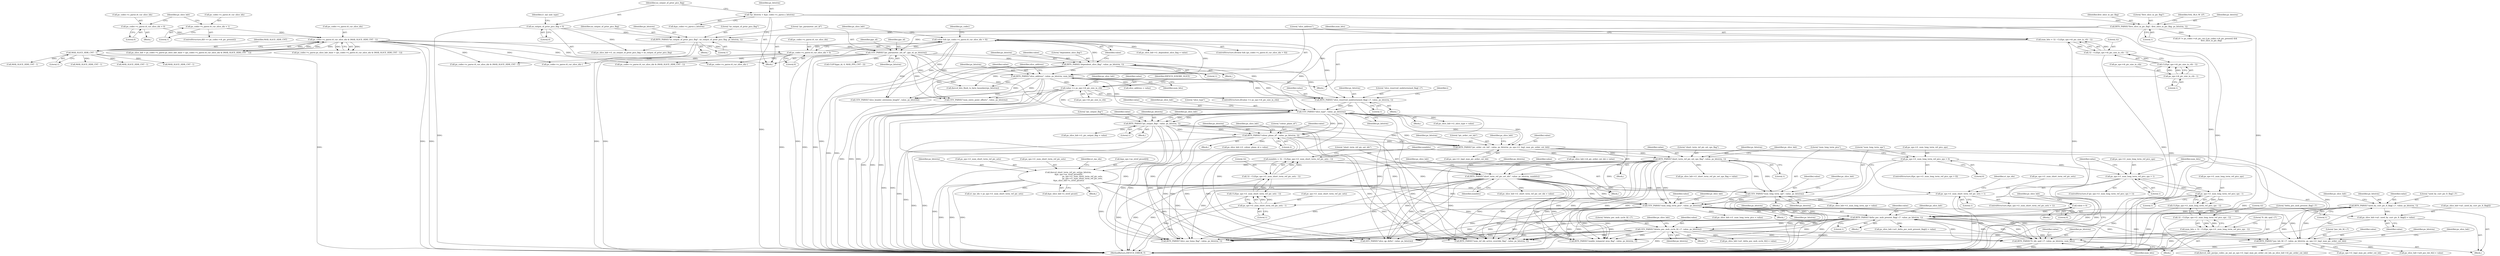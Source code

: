 digraph "0_Android_7c9be319a279654e55a6d757265f88c61a16a4d5@array" {
"1000980" [label="(Call,ps_slice_hdr->ai1_used_by_curr_pic_lt_flag[i] = value)"];
"1000975" [label="(Call,BITS_PARSE(\"used_by_curr_pic_lt_flag[ i ]\", value, ps_bitstrm, 1))"];
"1000961" [label="(Call,BITS_PARSE(\"poc_lsb_lt[ i ]\", value, ps_bitstrm, ps_sps->i1_log2_max_pic_order_cnt_lsb))"];
"1000859" [label="(Call,UEV_PARSE(\"num_long_term_pics\", value, ps_bitstrm))"];
"1000836" [label="(Call,UEV_PARSE(\"num_long_term_sps\", value, ps_bitstrm))"];
"1000736" [label="(Call,BITS_PARSE(\"short_term_ref_pic_set_idx\", value, ps_bitstrm, numbits))"];
"1000696" [label="(Call,BITS_PARSE(\"short_term_ref_pic_set_sps_flag\", value, ps_bitstrm, 1))"];
"1000684" [label="(Call,BITS_PARSE(\"pic_order_cnt_lsb\", value, ps_bitstrm, ps_sps->i1_log2_max_pic_order_cnt_lsb))"];
"1000594" [label="(Call,UEV_PARSE(\"slice_type\", value, ps_bitstrm))"];
"1000539" [label="(Call,value >= ps_sps->i4_pic_size_in_ctb)"];
"1000530" [label="(Call,BITS_PARSE(\"slice_address\", value, ps_bitstrm, num_bits))"];
"1000430" [label="(Call,value && (ps_codec->s_parse.i4_cur_slice_idx > 0))"];
"1000424" [label="(Call,BITS_PARSE(\"dependent_slice_flag\", value, ps_bitstrm, 1))"];
"1000210" [label="(Call,UEV_PARSE(\"pic_parameter_set_id\", pps_id, ps_bitstrm))"];
"1000191" [label="(Call,BITS_PARSE(\"first_slice_in_pic_flag\", first_slice_in_pic_flag, ps_bitstrm, 1))"];
"1000148" [label="(Call,*ps_bitstrm = &ps_codec->s_parse.s_bitstrm)"];
"1000205" [label="(Call,BITS_PARSE(\"no_output_of_prior_pics_flag\", no_output_of_prior_pics_flag, ps_bitstrm, 1))"];
"1000160" [label="(Call,no_output_of_prior_pics_flag = 0)"];
"1000432" [label="(Call,ps_codec->s_parse.i4_cur_slice_idx > 0)"];
"1000407" [label="(Call,ps_codec->s_parse.i4_cur_slice_idx & (MAX_SLICE_HDR_CNT - 1))"];
"1000392" [label="(Call,ps_codec->s_parse.i4_cur_slice_idx = 1)"];
"1000377" [label="(Call,ps_codec->s_parse.i4_cur_slice_idx = 0)"];
"1000413" [label="(Call,MAX_SLICE_HDR_CNT - 1)"];
"1000520" [label="(Call,num_bits = 32 - CLZ(ps_sps->i4_pic_size_in_ctb - 1))"];
"1000522" [label="(Call,32 - CLZ(ps_sps->i4_pic_size_in_ctb - 1))"];
"1000524" [label="(Call,CLZ(ps_sps->i4_pic_size_in_ctb - 1))"];
"1000525" [label="(Call,ps_sps->i4_pic_size_in_ctb - 1)"];
"1000589" [label="(Call,BITS_PARSE(\"slice_reserved_undetermined_flag[ i ]\", value, ps_bitstrm, 1))"];
"1000639" [label="(Call,BITS_PARSE(\"pic_output_flag\", value, ps_bitstrm, 1))"];
"1000661" [label="(Call,BITS_PARSE(\"colour_plane_id\", value, ps_bitstrm, 2))"];
"1000726" [label="(Call,numbits = 32 - CLZ(ps_sps->i1_num_short_term_ref_pic_sets - 1))"];
"1000728" [label="(Call,32 - CLZ(ps_sps->i1_num_short_term_ref_pic_sets - 1))"];
"1000730" [label="(Call,CLZ(ps_sps->i1_num_short_term_ref_pic_sets - 1))"];
"1000731" [label="(Call,ps_sps->i1_num_short_term_ref_pic_sets - 1)"];
"1000720" [label="(Call,ps_sps->i1_num_short_term_ref_pic_sets > 1)"];
"1000780" [label="(Call,ihevcd_short_term_ref_pic_set(ps_bitstrm,\n &ps_sps->as_stref_picset[0],\n                                              ps_sps->i1_num_short_term_ref_pic_sets,\n                                              ps_sps->i1_num_short_term_ref_pic_sets,\n &ps_slice_hdr->s_stref_picset))"];
"1000987" [label="(Call,BITS_PARSE(\"delta_poc_msb_present_flag[ i ]\", value, ps_bitstrm, 1))"];
"1000934" [label="(Call,value = 0)"];
"1000927" [label="(Call,BITS_PARSE(\"lt_idx_sps[ i ]\", value, ps_bitstrm, num_bits))"];
"1001013" [label="(Call,UEV_PARSE(\"delata_poc_msb_cycle_lt[ i ]\", value, ps_bitstrm))"];
"1000917" [label="(Call,num_bits = 32 - CLZ(ps_sps->i1_num_long_term_ref_pics_sps - 1))"];
"1000919" [label="(Call,32 - CLZ(ps_sps->i1_num_long_term_ref_pics_sps - 1))"];
"1000921" [label="(Call,CLZ(ps_sps->i1_num_long_term_ref_pics_sps - 1))"];
"1000922" [label="(Call,ps_sps->i1_num_long_term_ref_pics_sps - 1)"];
"1000910" [label="(Call,ps_sps->i1_num_long_term_ref_pics_sps > 1)"];
"1000830" [label="(Call,ps_sps->i1_num_long_term_ref_pics_sps > 0)"];
"1000408" [label="(Call,ps_codec->s_parse.i4_cur_slice_idx)"];
"1000981" [label="(Call,ps_slice_hdr->ai1_used_by_curr_pic_lt_flag[i])"];
"1000839" [label="(Identifier,ps_bitstrm)"];
"1000594" [label="(Call,UEV_PARSE(\"slice_type\", value, ps_bitstrm))"];
"1000842" [label="(Identifier,ps_slice_hdr)"];
"1002044" [label="(Call,UEV_PARSE(\"slice_header_extension_length\", value, ps_bitstrm))"];
"1001012" [label="(Block,)"];
"1000962" [label="(Literal,\"poc_lsb_lt[ i ]\")"];
"1001122" [label="(Call,BITS_PARSE(\"slice_sao_luma_flag\", value, ps_bitstrm, 1))"];
"1000520" [label="(Call,num_bits = 32 - CLZ(ps_sps->i4_pic_size_in_ctb - 1))"];
"1001014" [label="(Literal,\"delata_poc_msb_cycle_lt[ i ]\")"];
"1000556" [label="(Block,)"];
"1000688" [label="(Call,ps_sps->i1_log2_max_pic_order_cnt_lsb)"];
"1000540" [label="(Identifier,value)"];
"1000641" [label="(Identifier,value)"];
"1001017" [label="(Call,ps_slice_hdr->ai1_delta_poc_msb_cycle_lt[i] = value)"];
"1001862" [label="(Call,MAX_SLICE_HDR_CNT - 1)"];
"1000664" [label="(Identifier,ps_bitstrm)"];
"1000191" [label="(Call,BITS_PARSE(\"first_slice_in_pic_flag\", first_slice_in_pic_flag, ps_bitstrm, 1))"];
"1000703" [label="(Identifier,ps_slice_hdr)"];
"1000426" [label="(Identifier,value)"];
"1000161" [label="(Identifier,no_output_of_prior_pics_flag)"];
"1000383" [label="(Literal,0)"];
"1000666" [label="(Call,ps_slice_hdr->i1_colour_plane_id = value)"];
"1000936" [label="(Literal,0)"];
"1000643" [label="(Literal,1)"];
"1000392" [label="(Call,ps_codec->s_parse.i4_cur_slice_idx = 1)"];
"1000398" [label="(Literal,1)"];
"1000837" [label="(Literal,\"num_long_term_sps\")"];
"1000642" [label="(Identifier,ps_bitstrm)"];
"1000725" [label="(Block,)"];
"1000963" [label="(Identifier,value)"];
"1000215" [label="(Identifier,pps_id)"];
"1000646" [label="(Identifier,ps_slice_hdr)"];
"1000920" [label="(Literal,32)"];
"1000989" [label="(Identifier,value)"];
"1000828" [label="(Block,)"];
"1000917" [label="(Call,num_bits = 32 - CLZ(ps_sps->i1_num_long_term_ref_pics_sps - 1))"];
"1000462" [label="(Call,ps_slice_hdr->i1_dependent_slice_flag = value)"];
"1000545" [label="(Identifier,IHEVCD_IGNORE_SLICE)"];
"1000686" [label="(Identifier,value)"];
"1000977" [label="(Identifier,value)"];
"1000862" [label="(Identifier,ps_bitstrm)"];
"1000698" [label="(Identifier,value)"];
"1001674" [label="(Call,ihevcd_calc_poc(ps_codec, ps_nal, ps_sps->i1_log2_max_pic_order_cnt_lsb, ps_slice_hdr->i4_pic_order_cnt_lsb))"];
"1000376" [label="(Block,)"];
"1000464" [label="(Identifier,ps_slice_hdr)"];
"1000212" [label="(Identifier,pps_id)"];
"1000727" [label="(Identifier,numbits)"];
"1000975" [label="(Call,BITS_PARSE(\"used_by_curr_pic_lt_flag[ i ]\", value, ps_bitstrm, 1))"];
"1000442" [label="(Call,ps_codec->s_parse.i4_cur_slice_idx & (MAX_SLICE_HDR_CNT - 1))"];
"1000415" [label="(Literal,1)"];
"1000195" [label="(Literal,1)"];
"1000216" [label="(Call,CLIP3(pps_id, 0, MAX_PPS_CNT - 2))"];
"1000923" [label="(Call,ps_sps->i1_num_long_term_ref_pics_sps)"];
"1000834" [label="(Literal,0)"];
"1000928" [label="(Literal,\"lt_idx_sps[ i ]\")"];
"1000741" [label="(Call,ps_slice_hdr->i1_short_term_ref_pic_set_idx = value)"];
"1000738" [label="(Identifier,value)"];
"1000782" [label="(Call,&ps_sps->as_stref_picset[0])"];
"1000665" [label="(Literal,2)"];
"1000687" [label="(Identifier,ps_bitstrm)"];
"1000448" [label="(Call,MAX_SLICE_HDR_CNT - 1)"];
"1000592" [label="(Identifier,ps_bitstrm)"];
"1000976" [label="(Literal,\"used_by_curr_pic_lt_flag[ i ]\")"];
"1000859" [label="(Call,UEV_PARSE(\"num_long_term_pics\", value, ps_bitstrm))"];
"1000213" [label="(Identifier,ps_bitstrm)"];
"1000697" [label="(Literal,\"short_term_ref_pic_set_sps_flag\")"];
"1000836" [label="(Call,UEV_PARSE(\"num_long_term_sps\", value, ps_bitstrm))"];
"1000438" [label="(Literal,0)"];
"1000730" [label="(Call,CLZ(ps_sps->i1_num_short_term_ref_pic_sets - 1))"];
"1001766" [label="(Call,MAX_SLICE_HDR_CNT - 1)"];
"1000910" [label="(Call,ps_sps->i1_num_long_term_ref_pics_sps > 1)"];
"1000399" [label="(Call,ps_slice_hdr = ps_codec->s_parse.ps_slice_hdr_base + (ps_codec->s_parse.i4_cur_slice_idx & (MAX_SLICE_HDR_CNT - 1)))"];
"1000590" [label="(Literal,\"slice_reserved_undetermined_flag[ i ]\")"];
"1000377" [label="(Call,ps_codec->s_parse.i4_cur_slice_idx = 0)"];
"1000728" [label="(Call,32 - CLZ(ps_sps->i1_num_short_term_ref_pic_sets - 1))"];
"1000721" [label="(Call,ps_sps->i1_num_short_term_ref_pic_sets)"];
"1002070" [label="(Call,ihevcd_bits_flush_to_byte_boundary(ps_bitstrm))"];
"1000414" [label="(Identifier,MAX_SLICE_HDR_CNT)"];
"1000779" [label="(Block,)"];
"1000701" [label="(Call,ps_slice_hdr->i1_short_term_ref_pic_set_sps_flag = value)"];
"1001097" [label="(Call,BITS_PARSE(\"enable_temporal_mvp_flag\", value, ps_bitstrm, 1))"];
"1001470" [label="(Call,SEV_PARSE(\"slice_qp_delta\", value, ps_bitstrm))"];
"1000640" [label="(Literal,\"pic_output_flag\")"];
"1000531" [label="(Literal,\"slice_address\")"];
"1000668" [label="(Identifier,ps_slice_hdr)"];
"1000983" [label="(Identifier,ps_slice_hdr)"];
"1000918" [label="(Identifier,num_bits)"];
"1000729" [label="(Literal,32)"];
"1000743" [label="(Identifier,ps_slice_hdr)"];
"1000995" [label="(Identifier,ps_slice_hdr)"];
"1000407" [label="(Call,ps_codec->s_parse.i4_cur_slice_idx & (MAX_SLICE_HDR_CNT - 1))"];
"1000685" [label="(Literal,\"pic_order_cnt_lsb\")"];
"1000525" [label="(Call,ps_sps->i4_pic_size_in_ctb - 1)"];
"1000524" [label="(Call,CLZ(ps_sps->i4_pic_size_in_ctb - 1))"];
"1001937" [label="(Call,UEV_PARSE(\"num_entry_point_offsets\", value, ps_bitstrm))"];
"1000720" [label="(Call,ps_sps->i1_num_short_term_ref_pic_sets > 1)"];
"1000192" [label="(Literal,\"first_slice_in_pic_flag\")"];
"1000532" [label="(Identifier,value)"];
"1000798" [label="(Call,st_rps_idx = ps_sps->i1_num_short_term_ref_pic_sets)"];
"1000588" [label="(Block,)"];
"1000598" [label="(Call,ps_slice_hdr->i1_slice_type = value)"];
"1000909" [label="(ControlStructure,if (ps_sps->i1_num_long_term_ref_pics_sps > 1))"];
"1000432" [label="(Call,ps_codec->s_parse.i4_cur_slice_idx > 0)"];
"1000927" [label="(Call,BITS_PARSE(\"lt_idx_sps[ i ]\", value, ps_bitstrm, num_bits))"];
"1000521" [label="(Identifier,num_bits)"];
"1000596" [label="(Identifier,value)"];
"1000829" [label="(ControlStructure,if(ps_sps->i1_num_long_term_ref_pics_sps > 0))"];
"1000209" [label="(Literal,1)"];
"1000696" [label="(Call,BITS_PARSE(\"short_term_ref_pic_set_sps_flag\", value, ps_bitstrm, 1))"];
"1000931" [label="(Identifier,num_bits)"];
"1000400" [label="(Identifier,ps_slice_hdr)"];
"1000149" [label="(Identifier,ps_bitstrm)"];
"1000210" [label="(Call,UEV_PARSE(\"pic_parameter_set_id\", pps_id, ps_bitstrm))"];
"1000933" [label="(Block,)"];
"1000863" [label="(Call,ps_slice_hdr->i1_num_long_term_pics = value)"];
"1000503" [label="(Call,ps_slice_hdr->i1_no_output_of_prior_pics_flag = no_output_of_prior_pics_flag)"];
"1000988" [label="(Literal,\"delta_poc_msb_present_flag[ i ]\")"];
"1000425" [label="(Literal,\"dependent_slice_flag\")"];
"1001016" [label="(Identifier,ps_bitstrm)"];
"1000831" [label="(Call,ps_sps->i1_num_long_term_ref_pics_sps)"];
"1000206" [label="(Literal,\"no_output_of_prior_pics_flag\")"];
"1000935" [label="(Identifier,value)"];
"1000794" [label="(Call,&ps_slice_hdr->s_stref_picset)"];
"1000518" [label="(Block,)"];
"1000589" [label="(Call,BITS_PARSE(\"slice_reserved_undetermined_flag[ i ]\", value, ps_bitstrm, 1))"];
"1000536" [label="(Identifier,slice_address)"];
"1000211" [label="(Literal,\"pic_parameter_set_id\")"];
"1000861" [label="(Identifier,value)"];
"1000940" [label="(Identifier,ps_slice_hdr)"];
"1000533" [label="(Identifier,ps_bitstrm)"];
"1001185" [label="(Call,BITS_PARSE(\"num_ref_idx_active_override_flag\", value, ps_bitstrm, 1))"];
"1000554" [label="(Identifier,ps_slice_hdr)"];
"1000286" [label="(Call,(0 != ps_codec->u4_pic_cnt || ps_codec->i4_pic_present) &&\n                    first_slice_in_pic_flag)"];
"1000587" [label="(Identifier,i)"];
"1001020" [label="(Identifier,ps_slice_hdr)"];
"1000919" [label="(Call,32 - CLZ(ps_sps->i1_num_long_term_ref_pics_sps - 1))"];
"1000732" [label="(Call,ps_sps->i1_num_short_term_ref_pic_sets)"];
"1000427" [label="(Identifier,ps_bitstrm)"];
"1000638" [label="(Block,)"];
"1000661" [label="(Call,BITS_PARSE(\"colour_plane_id\", value, ps_bitstrm, 2))"];
"1000838" [label="(Identifier,value)"];
"1000699" [label="(Identifier,ps_bitstrm)"];
"1001825" [label="(Call,ps_codec->s_parse.i4_cur_slice_idx--)"];
"1000639" [label="(Call,BITS_PARSE(\"pic_output_flag\", value, ps_bitstrm, 1))"];
"1000914" [label="(Literal,1)"];
"1000522" [label="(Call,32 - CLZ(ps_sps->i4_pic_size_in_ctb - 1))"];
"1000593" [label="(Literal,1)"];
"1000724" [label="(Literal,1)"];
"1000781" [label="(Identifier,ps_bitstrm)"];
"1000148" [label="(Call,*ps_bitstrm = &ps_codec->s_parse.s_bitstrm)"];
"1000731" [label="(Call,ps_sps->i1_num_short_term_ref_pic_sets - 1)"];
"1000737" [label="(Literal,\"short_term_ref_pic_set_idx\")"];
"1000991" [label="(Literal,1)"];
"1000538" [label="(ControlStructure,if(value >= ps_sps->i4_pic_size_in_ctb))"];
"1000835" [label="(Block,)"];
"1000401" [label="(Call,ps_codec->s_parse.ps_slice_hdr_base + (ps_codec->s_parse.i4_cur_slice_idx & (MAX_SLICE_HDR_CNT - 1)))"];
"1000378" [label="(Call,ps_codec->s_parse.i4_cur_slice_idx)"];
"1002586" [label="(Call,ps_codec->s_parse.i4_cur_slice_idx & (MAX_SLICE_HDR_CNT - 1))"];
"1000679" [label="(Block,)"];
"1000684" [label="(Call,BITS_PARSE(\"pic_order_cnt_lsb\", value, ps_bitstrm, ps_sps->i1_log2_max_pic_order_cnt_lsb))"];
"1000600" [label="(Identifier,ps_slice_hdr)"];
"1000987" [label="(Call,BITS_PARSE(\"delta_poc_msb_present_flag[ i ]\", value, ps_bitstrm, 1))"];
"1000644" [label="(Call,ps_slice_hdr->i1_pic_output_flag = value)"];
"1000926" [label="(Literal,1)"];
"1000530" [label="(Call,BITS_PARSE(\"slice_address\", value, ps_bitstrm, num_bits))"];
"1000207" [label="(Identifier,no_output_of_prior_pics_flag)"];
"1000662" [label="(Literal,\"colour_plane_id\")"];
"1000978" [label="(Identifier,ps_bitstrm)"];
"1000160" [label="(Call,no_output_of_prior_pics_flag = 0)"];
"1001015" [label="(Identifier,value)"];
"1000199" [label="(Identifier,NAL_BLA_W_LP)"];
"1000429" [label="(ControlStructure,if(value && (ps_codec->s_parse.i4_cur_slice_idx > 0)))"];
"1000700" [label="(Literal,1)"];
"1001729" [label="(Call,ps_codec->s_parse.i4_cur_slice_idx--)"];
"1000791" [label="(Call,ps_sps->i1_num_short_term_ref_pic_sets)"];
"1000979" [label="(Literal,1)"];
"1000393" [label="(Call,ps_codec->s_parse.i4_cur_slice_idx)"];
"1000529" [label="(Literal,1)"];
"1000980" [label="(Call,ps_slice_hdr->ai1_used_by_curr_pic_lt_flag[i] = value)"];
"1000929" [label="(Identifier,value)"];
"1000431" [label="(Identifier,value)"];
"1000964" [label="(Identifier,ps_bitstrm)"];
"1000597" [label="(Identifier,ps_bitstrm)"];
"1000204" [label="(Block,)"];
"1000965" [label="(Call,ps_sps->i1_log2_max_pic_order_cnt_lsb)"];
"1000539" [label="(Call,value >= ps_sps->i4_pic_size_in_ctb)"];
"1000901" [label="(Block,)"];
"1000150" [label="(Call,&ps_codec->s_parse.s_bitstrm)"];
"1000865" [label="(Identifier,ps_slice_hdr)"];
"1000736" [label="(Call,BITS_PARSE(\"short_term_ref_pic_set_idx\", value, ps_bitstrm, numbits))"];
"1000162" [label="(Literal,0)"];
"1000165" [label="(Identifier,i1_nal_unit_type)"];
"1000205" [label="(Call,BITS_PARSE(\"no_output_of_prior_pics_flag\", no_output_of_prior_pics_flag, ps_bitstrm, 1))"];
"1000194" [label="(Identifier,ps_bitstrm)"];
"1000739" [label="(Identifier,ps_bitstrm)"];
"1000386" [label="(ControlStructure,if(0 == ps_codec->i4_pic_present))"];
"1000934" [label="(Call,value = 0)"];
"1000726" [label="(Call,numbits = 32 - CLZ(ps_sps->i1_num_short_term_ref_pic_sets - 1))"];
"1000663" [label="(Identifier,value)"];
"1000660" [label="(Block,)"];
"1000968" [label="(Call,ps_slice_hdr->ai4_poc_lsb_lt[i] = value)"];
"1000990" [label="(Identifier,ps_bitstrm)"];
"1000922" [label="(Call,ps_sps->i1_num_long_term_ref_pics_sps - 1)"];
"1000780" [label="(Call,ihevcd_short_term_ref_pic_set(ps_bitstrm,\n &ps_sps->as_stref_picset[0],\n                                              ps_sps->i1_num_short_term_ref_pic_sets,\n                                              ps_sps->i1_num_short_term_ref_pic_sets,\n &ps_slice_hdr->s_stref_picset))"];
"1000595" [label="(Literal,\"slice_type\")"];
"1000788" [label="(Call,ps_sps->i1_num_short_term_ref_pic_sets)"];
"1000526" [label="(Call,ps_sps->i4_pic_size_in_ctb)"];
"1000433" [label="(Call,ps_codec->s_parse.i4_cur_slice_idx)"];
"1000535" [label="(Call,slice_address = value)"];
"1000441" [label="(Identifier,ps_codec)"];
"1000961" [label="(Call,BITS_PARSE(\"poc_lsb_lt[ i ]\", value, ps_bitstrm, ps_sps->i1_log2_max_pic_order_cnt_lsb))"];
"1000740" [label="(Identifier,numbits)"];
"1000534" [label="(Identifier,num_bits)"];
"1002592" [label="(Call,MAX_SLICE_HDR_CNT - 1)"];
"1000921" [label="(Call,CLZ(ps_sps->i1_num_long_term_ref_pics_sps - 1))"];
"1000830" [label="(Call,ps_sps->i1_num_long_term_ref_pics_sps > 0)"];
"1000541" [label="(Call,ps_sps->i4_pic_size_in_ctb)"];
"1000747" [label="(Identifier,st_rps_idx)"];
"1000960" [label="(Block,)"];
"1000691" [label="(Call,ps_slice_hdr->i4_pic_order_cnt_lsb = value)"];
"1000423" [label="(Block,)"];
"1000591" [label="(Identifier,value)"];
"1001013" [label="(Call,UEV_PARSE(\"delata_poc_msb_cycle_lt[ i ]\", value, ps_bitstrm))"];
"1000860" [label="(Literal,\"num_long_term_pics\")"];
"1000986" [label="(Identifier,value)"];
"1000523" [label="(Literal,32)"];
"1000799" [label="(Identifier,st_rps_idx)"];
"1000992" [label="(Call,ps_slice_hdr->ai1_delta_poc_msb_present_flag[i] = value)"];
"1000971" [label="(Identifier,ps_slice_hdr)"];
"1000193" [label="(Identifier,first_slice_in_pic_flag)"];
"1000735" [label="(Literal,1)"];
"1002685" [label="(MethodReturn,IHEVCD_ERROR_T)"];
"1000424" [label="(Call,BITS_PARSE(\"dependent_slice_flag\", value, ps_bitstrm, 1))"];
"1000208" [label="(Identifier,ps_bitstrm)"];
"1000840" [label="(Call,ps_slice_hdr->i1_num_long_term_sps = value)"];
"1000719" [label="(ControlStructure,if(ps_sps->i1_num_short_term_ref_pic_sets > 1))"];
"1000915" [label="(Block,)"];
"1000911" [label="(Call,ps_sps->i1_num_long_term_ref_pics_sps)"];
"1000428" [label="(Literal,1)"];
"1000693" [label="(Identifier,ps_slice_hdr)"];
"1000413" [label="(Call,MAX_SLICE_HDR_CNT - 1)"];
"1000930" [label="(Identifier,ps_bitstrm)"];
"1000132" [label="(Block,)"];
"1000430" [label="(Call,value && (ps_codec->s_parse.i4_cur_slice_idx > 0))"];
"1000980" -> "1000960"  [label="AST: "];
"1000980" -> "1000986"  [label="CFG: "];
"1000981" -> "1000980"  [label="AST: "];
"1000986" -> "1000980"  [label="AST: "];
"1000988" -> "1000980"  [label="CFG: "];
"1000980" -> "1002685"  [label="DDG: "];
"1000975" -> "1000980"  [label="DDG: "];
"1000975" -> "1000960"  [label="AST: "];
"1000975" -> "1000979"  [label="CFG: "];
"1000976" -> "1000975"  [label="AST: "];
"1000977" -> "1000975"  [label="AST: "];
"1000978" -> "1000975"  [label="AST: "];
"1000979" -> "1000975"  [label="AST: "];
"1000983" -> "1000975"  [label="CFG: "];
"1000975" -> "1002685"  [label="DDG: "];
"1000961" -> "1000975"  [label="DDG: "];
"1000961" -> "1000975"  [label="DDG: "];
"1000975" -> "1000987"  [label="DDG: "];
"1000975" -> "1000987"  [label="DDG: "];
"1000961" -> "1000960"  [label="AST: "];
"1000961" -> "1000965"  [label="CFG: "];
"1000962" -> "1000961"  [label="AST: "];
"1000963" -> "1000961"  [label="AST: "];
"1000964" -> "1000961"  [label="AST: "];
"1000965" -> "1000961"  [label="AST: "];
"1000971" -> "1000961"  [label="CFG: "];
"1000961" -> "1002685"  [label="DDG: "];
"1000961" -> "1002685"  [label="DDG: "];
"1000859" -> "1000961"  [label="DDG: "];
"1000859" -> "1000961"  [label="DDG: "];
"1000987" -> "1000961"  [label="DDG: "];
"1000987" -> "1000961"  [label="DDG: "];
"1001013" -> "1000961"  [label="DDG: "];
"1001013" -> "1000961"  [label="DDG: "];
"1000684" -> "1000961"  [label="DDG: "];
"1000961" -> "1000968"  [label="DDG: "];
"1000961" -> "1001674"  [label="DDG: "];
"1000859" -> "1000828"  [label="AST: "];
"1000859" -> "1000862"  [label="CFG: "];
"1000860" -> "1000859"  [label="AST: "];
"1000861" -> "1000859"  [label="AST: "];
"1000862" -> "1000859"  [label="AST: "];
"1000865" -> "1000859"  [label="CFG: "];
"1000859" -> "1002685"  [label="DDG: "];
"1000836" -> "1000859"  [label="DDG: "];
"1000836" -> "1000859"  [label="DDG: "];
"1000736" -> "1000859"  [label="DDG: "];
"1000736" -> "1000859"  [label="DDG: "];
"1000696" -> "1000859"  [label="DDG: "];
"1000696" -> "1000859"  [label="DDG: "];
"1000780" -> "1000859"  [label="DDG: "];
"1000859" -> "1000863"  [label="DDG: "];
"1000859" -> "1000927"  [label="DDG: "];
"1000859" -> "1000927"  [label="DDG: "];
"1000859" -> "1000987"  [label="DDG: "];
"1000859" -> "1001097"  [label="DDG: "];
"1000859" -> "1001097"  [label="DDG: "];
"1000859" -> "1001122"  [label="DDG: "];
"1000859" -> "1001122"  [label="DDG: "];
"1000859" -> "1001185"  [label="DDG: "];
"1000859" -> "1001185"  [label="DDG: "];
"1000859" -> "1001470"  [label="DDG: "];
"1000859" -> "1001470"  [label="DDG: "];
"1000836" -> "1000835"  [label="AST: "];
"1000836" -> "1000839"  [label="CFG: "];
"1000837" -> "1000836"  [label="AST: "];
"1000838" -> "1000836"  [label="AST: "];
"1000839" -> "1000836"  [label="AST: "];
"1000842" -> "1000836"  [label="CFG: "];
"1000836" -> "1002685"  [label="DDG: "];
"1000736" -> "1000836"  [label="DDG: "];
"1000736" -> "1000836"  [label="DDG: "];
"1000696" -> "1000836"  [label="DDG: "];
"1000696" -> "1000836"  [label="DDG: "];
"1000780" -> "1000836"  [label="DDG: "];
"1000836" -> "1000840"  [label="DDG: "];
"1000736" -> "1000725"  [label="AST: "];
"1000736" -> "1000740"  [label="CFG: "];
"1000737" -> "1000736"  [label="AST: "];
"1000738" -> "1000736"  [label="AST: "];
"1000739" -> "1000736"  [label="AST: "];
"1000740" -> "1000736"  [label="AST: "];
"1000743" -> "1000736"  [label="CFG: "];
"1000736" -> "1002685"  [label="DDG: "];
"1000736" -> "1002685"  [label="DDG: "];
"1000696" -> "1000736"  [label="DDG: "];
"1000696" -> "1000736"  [label="DDG: "];
"1000726" -> "1000736"  [label="DDG: "];
"1000736" -> "1000741"  [label="DDG: "];
"1000736" -> "1001097"  [label="DDG: "];
"1000736" -> "1001097"  [label="DDG: "];
"1000736" -> "1001122"  [label="DDG: "];
"1000736" -> "1001122"  [label="DDG: "];
"1000736" -> "1001185"  [label="DDG: "];
"1000736" -> "1001185"  [label="DDG: "];
"1000736" -> "1001470"  [label="DDG: "];
"1000736" -> "1001470"  [label="DDG: "];
"1000696" -> "1000679"  [label="AST: "];
"1000696" -> "1000700"  [label="CFG: "];
"1000697" -> "1000696"  [label="AST: "];
"1000698" -> "1000696"  [label="AST: "];
"1000699" -> "1000696"  [label="AST: "];
"1000700" -> "1000696"  [label="AST: "];
"1000703" -> "1000696"  [label="CFG: "];
"1000696" -> "1002685"  [label="DDG: "];
"1000684" -> "1000696"  [label="DDG: "];
"1000684" -> "1000696"  [label="DDG: "];
"1000696" -> "1000701"  [label="DDG: "];
"1000696" -> "1000780"  [label="DDG: "];
"1000696" -> "1001097"  [label="DDG: "];
"1000696" -> "1001097"  [label="DDG: "];
"1000696" -> "1001122"  [label="DDG: "];
"1000696" -> "1001122"  [label="DDG: "];
"1000696" -> "1001185"  [label="DDG: "];
"1000696" -> "1001185"  [label="DDG: "];
"1000696" -> "1001470"  [label="DDG: "];
"1000696" -> "1001470"  [label="DDG: "];
"1000684" -> "1000679"  [label="AST: "];
"1000684" -> "1000688"  [label="CFG: "];
"1000685" -> "1000684"  [label="AST: "];
"1000686" -> "1000684"  [label="AST: "];
"1000687" -> "1000684"  [label="AST: "];
"1000688" -> "1000684"  [label="AST: "];
"1000693" -> "1000684"  [label="CFG: "];
"1000684" -> "1002685"  [label="DDG: "];
"1000684" -> "1002685"  [label="DDG: "];
"1000594" -> "1000684"  [label="DDG: "];
"1000594" -> "1000684"  [label="DDG: "];
"1000639" -> "1000684"  [label="DDG: "];
"1000639" -> "1000684"  [label="DDG: "];
"1000661" -> "1000684"  [label="DDG: "];
"1000661" -> "1000684"  [label="DDG: "];
"1000684" -> "1000691"  [label="DDG: "];
"1000684" -> "1001674"  [label="DDG: "];
"1000594" -> "1000556"  [label="AST: "];
"1000594" -> "1000597"  [label="CFG: "];
"1000595" -> "1000594"  [label="AST: "];
"1000596" -> "1000594"  [label="AST: "];
"1000597" -> "1000594"  [label="AST: "];
"1000600" -> "1000594"  [label="CFG: "];
"1000594" -> "1002685"  [label="DDG: "];
"1000594" -> "1002685"  [label="DDG: "];
"1000539" -> "1000594"  [label="DDG: "];
"1000589" -> "1000594"  [label="DDG: "];
"1000589" -> "1000594"  [label="DDG: "];
"1000430" -> "1000594"  [label="DDG: "];
"1000530" -> "1000594"  [label="DDG: "];
"1000424" -> "1000594"  [label="DDG: "];
"1000210" -> "1000594"  [label="DDG: "];
"1000594" -> "1000598"  [label="DDG: "];
"1000594" -> "1000639"  [label="DDG: "];
"1000594" -> "1000639"  [label="DDG: "];
"1000594" -> "1000661"  [label="DDG: "];
"1000594" -> "1000661"  [label="DDG: "];
"1000594" -> "1001122"  [label="DDG: "];
"1000594" -> "1001122"  [label="DDG: "];
"1000594" -> "1001185"  [label="DDG: "];
"1000594" -> "1001185"  [label="DDG: "];
"1000594" -> "1001470"  [label="DDG: "];
"1000594" -> "1001470"  [label="DDG: "];
"1000539" -> "1000538"  [label="AST: "];
"1000539" -> "1000541"  [label="CFG: "];
"1000540" -> "1000539"  [label="AST: "];
"1000541" -> "1000539"  [label="AST: "];
"1000545" -> "1000539"  [label="CFG: "];
"1000554" -> "1000539"  [label="CFG: "];
"1000539" -> "1002685"  [label="DDG: "];
"1000539" -> "1002685"  [label="DDG: "];
"1000539" -> "1002685"  [label="DDG: "];
"1000530" -> "1000539"  [label="DDG: "];
"1000525" -> "1000539"  [label="DDG: "];
"1000539" -> "1000589"  [label="DDG: "];
"1000539" -> "1001937"  [label="DDG: "];
"1000539" -> "1002044"  [label="DDG: "];
"1000530" -> "1000518"  [label="AST: "];
"1000530" -> "1000534"  [label="CFG: "];
"1000531" -> "1000530"  [label="AST: "];
"1000532" -> "1000530"  [label="AST: "];
"1000533" -> "1000530"  [label="AST: "];
"1000534" -> "1000530"  [label="AST: "];
"1000536" -> "1000530"  [label="CFG: "];
"1000530" -> "1002685"  [label="DDG: "];
"1000530" -> "1002685"  [label="DDG: "];
"1000530" -> "1002685"  [label="DDG: "];
"1000430" -> "1000530"  [label="DDG: "];
"1000424" -> "1000530"  [label="DDG: "];
"1000210" -> "1000530"  [label="DDG: "];
"1000520" -> "1000530"  [label="DDG: "];
"1000530" -> "1000535"  [label="DDG: "];
"1000530" -> "1000589"  [label="DDG: "];
"1000530" -> "1001937"  [label="DDG: "];
"1000530" -> "1002044"  [label="DDG: "];
"1000530" -> "1002070"  [label="DDG: "];
"1000430" -> "1000429"  [label="AST: "];
"1000430" -> "1000431"  [label="CFG: "];
"1000430" -> "1000432"  [label="CFG: "];
"1000431" -> "1000430"  [label="AST: "];
"1000432" -> "1000430"  [label="AST: "];
"1000441" -> "1000430"  [label="CFG: "];
"1000464" -> "1000430"  [label="CFG: "];
"1000430" -> "1002685"  [label="DDG: "];
"1000430" -> "1002685"  [label="DDG: "];
"1000424" -> "1000430"  [label="DDG: "];
"1000432" -> "1000430"  [label="DDG: "];
"1000432" -> "1000430"  [label="DDG: "];
"1000430" -> "1000462"  [label="DDG: "];
"1000430" -> "1000589"  [label="DDG: "];
"1000430" -> "1001937"  [label="DDG: "];
"1000430" -> "1002044"  [label="DDG: "];
"1000424" -> "1000423"  [label="AST: "];
"1000424" -> "1000428"  [label="CFG: "];
"1000425" -> "1000424"  [label="AST: "];
"1000426" -> "1000424"  [label="AST: "];
"1000427" -> "1000424"  [label="AST: "];
"1000428" -> "1000424"  [label="AST: "];
"1000431" -> "1000424"  [label="CFG: "];
"1000424" -> "1002685"  [label="DDG: "];
"1000424" -> "1002685"  [label="DDG: "];
"1000210" -> "1000424"  [label="DDG: "];
"1000424" -> "1000589"  [label="DDG: "];
"1000424" -> "1001937"  [label="DDG: "];
"1000424" -> "1002044"  [label="DDG: "];
"1000424" -> "1002070"  [label="DDG: "];
"1000210" -> "1000132"  [label="AST: "];
"1000210" -> "1000213"  [label="CFG: "];
"1000211" -> "1000210"  [label="AST: "];
"1000212" -> "1000210"  [label="AST: "];
"1000213" -> "1000210"  [label="AST: "];
"1000215" -> "1000210"  [label="CFG: "];
"1000210" -> "1002685"  [label="DDG: "];
"1000210" -> "1002685"  [label="DDG: "];
"1000191" -> "1000210"  [label="DDG: "];
"1000205" -> "1000210"  [label="DDG: "];
"1000210" -> "1000216"  [label="DDG: "];
"1000210" -> "1000589"  [label="DDG: "];
"1000210" -> "1001937"  [label="DDG: "];
"1000210" -> "1002044"  [label="DDG: "];
"1000210" -> "1002070"  [label="DDG: "];
"1000191" -> "1000132"  [label="AST: "];
"1000191" -> "1000195"  [label="CFG: "];
"1000192" -> "1000191"  [label="AST: "];
"1000193" -> "1000191"  [label="AST: "];
"1000194" -> "1000191"  [label="AST: "];
"1000195" -> "1000191"  [label="AST: "];
"1000199" -> "1000191"  [label="CFG: "];
"1000191" -> "1002685"  [label="DDG: "];
"1000191" -> "1002685"  [label="DDG: "];
"1000148" -> "1000191"  [label="DDG: "];
"1000191" -> "1000205"  [label="DDG: "];
"1000191" -> "1000286"  [label="DDG: "];
"1000148" -> "1000132"  [label="AST: "];
"1000148" -> "1000150"  [label="CFG: "];
"1000149" -> "1000148"  [label="AST: "];
"1000150" -> "1000148"  [label="AST: "];
"1000161" -> "1000148"  [label="CFG: "];
"1000148" -> "1002685"  [label="DDG: "];
"1000148" -> "1002685"  [label="DDG: "];
"1000205" -> "1000204"  [label="AST: "];
"1000205" -> "1000209"  [label="CFG: "];
"1000206" -> "1000205"  [label="AST: "];
"1000207" -> "1000205"  [label="AST: "];
"1000208" -> "1000205"  [label="AST: "];
"1000209" -> "1000205"  [label="AST: "];
"1000211" -> "1000205"  [label="CFG: "];
"1000205" -> "1002685"  [label="DDG: "];
"1000205" -> "1002685"  [label="DDG: "];
"1000160" -> "1000205"  [label="DDG: "];
"1000205" -> "1000503"  [label="DDG: "];
"1000160" -> "1000132"  [label="AST: "];
"1000160" -> "1000162"  [label="CFG: "];
"1000161" -> "1000160"  [label="AST: "];
"1000162" -> "1000160"  [label="AST: "];
"1000165" -> "1000160"  [label="CFG: "];
"1000160" -> "1002685"  [label="DDG: "];
"1000160" -> "1000503"  [label="DDG: "];
"1000432" -> "1000438"  [label="CFG: "];
"1000433" -> "1000432"  [label="AST: "];
"1000438" -> "1000432"  [label="AST: "];
"1000432" -> "1002685"  [label="DDG: "];
"1000407" -> "1000432"  [label="DDG: "];
"1000432" -> "1000442"  [label="DDG: "];
"1000432" -> "1001729"  [label="DDG: "];
"1000432" -> "1001825"  [label="DDG: "];
"1000432" -> "1002586"  [label="DDG: "];
"1000407" -> "1000401"  [label="AST: "];
"1000407" -> "1000413"  [label="CFG: "];
"1000408" -> "1000407"  [label="AST: "];
"1000413" -> "1000407"  [label="AST: "];
"1000401" -> "1000407"  [label="CFG: "];
"1000407" -> "1002685"  [label="DDG: "];
"1000407" -> "1002685"  [label="DDG: "];
"1000407" -> "1000399"  [label="DDG: "];
"1000407" -> "1000399"  [label="DDG: "];
"1000407" -> "1000401"  [label="DDG: "];
"1000407" -> "1000401"  [label="DDG: "];
"1000392" -> "1000407"  [label="DDG: "];
"1000377" -> "1000407"  [label="DDG: "];
"1000413" -> "1000407"  [label="DDG: "];
"1000413" -> "1000407"  [label="DDG: "];
"1000407" -> "1000442"  [label="DDG: "];
"1000407" -> "1001729"  [label="DDG: "];
"1000407" -> "1001825"  [label="DDG: "];
"1000407" -> "1002586"  [label="DDG: "];
"1000392" -> "1000386"  [label="AST: "];
"1000392" -> "1000398"  [label="CFG: "];
"1000393" -> "1000392"  [label="AST: "];
"1000398" -> "1000392"  [label="AST: "];
"1000400" -> "1000392"  [label="CFG: "];
"1000377" -> "1000376"  [label="AST: "];
"1000377" -> "1000383"  [label="CFG: "];
"1000378" -> "1000377"  [label="AST: "];
"1000383" -> "1000377"  [label="AST: "];
"1000400" -> "1000377"  [label="CFG: "];
"1000413" -> "1000415"  [label="CFG: "];
"1000414" -> "1000413"  [label="AST: "];
"1000415" -> "1000413"  [label="AST: "];
"1000413" -> "1002685"  [label="DDG: "];
"1000413" -> "1000448"  [label="DDG: "];
"1000413" -> "1001766"  [label="DDG: "];
"1000413" -> "1001862"  [label="DDG: "];
"1000413" -> "1002592"  [label="DDG: "];
"1000520" -> "1000518"  [label="AST: "];
"1000520" -> "1000522"  [label="CFG: "];
"1000521" -> "1000520"  [label="AST: "];
"1000522" -> "1000520"  [label="AST: "];
"1000531" -> "1000520"  [label="CFG: "];
"1000520" -> "1002685"  [label="DDG: "];
"1000522" -> "1000520"  [label="DDG: "];
"1000522" -> "1000520"  [label="DDG: "];
"1000522" -> "1000524"  [label="CFG: "];
"1000523" -> "1000522"  [label="AST: "];
"1000524" -> "1000522"  [label="AST: "];
"1000522" -> "1002685"  [label="DDG: "];
"1000524" -> "1000522"  [label="DDG: "];
"1000524" -> "1000525"  [label="CFG: "];
"1000525" -> "1000524"  [label="AST: "];
"1000524" -> "1002685"  [label="DDG: "];
"1000525" -> "1000524"  [label="DDG: "];
"1000525" -> "1000524"  [label="DDG: "];
"1000525" -> "1000529"  [label="CFG: "];
"1000526" -> "1000525"  [label="AST: "];
"1000529" -> "1000525"  [label="AST: "];
"1000589" -> "1000588"  [label="AST: "];
"1000589" -> "1000593"  [label="CFG: "];
"1000590" -> "1000589"  [label="AST: "];
"1000591" -> "1000589"  [label="AST: "];
"1000592" -> "1000589"  [label="AST: "];
"1000593" -> "1000589"  [label="AST: "];
"1000587" -> "1000589"  [label="CFG: "];
"1000589" -> "1002685"  [label="DDG: "];
"1000639" -> "1000638"  [label="AST: "];
"1000639" -> "1000643"  [label="CFG: "];
"1000640" -> "1000639"  [label="AST: "];
"1000641" -> "1000639"  [label="AST: "];
"1000642" -> "1000639"  [label="AST: "];
"1000643" -> "1000639"  [label="AST: "];
"1000646" -> "1000639"  [label="CFG: "];
"1000639" -> "1002685"  [label="DDG: "];
"1000639" -> "1000644"  [label="DDG: "];
"1000639" -> "1000661"  [label="DDG: "];
"1000639" -> "1000661"  [label="DDG: "];
"1000639" -> "1001122"  [label="DDG: "];
"1000639" -> "1001122"  [label="DDG: "];
"1000639" -> "1001185"  [label="DDG: "];
"1000639" -> "1001185"  [label="DDG: "];
"1000639" -> "1001470"  [label="DDG: "];
"1000639" -> "1001470"  [label="DDG: "];
"1000661" -> "1000660"  [label="AST: "];
"1000661" -> "1000665"  [label="CFG: "];
"1000662" -> "1000661"  [label="AST: "];
"1000663" -> "1000661"  [label="AST: "];
"1000664" -> "1000661"  [label="AST: "];
"1000665" -> "1000661"  [label="AST: "];
"1000668" -> "1000661"  [label="CFG: "];
"1000661" -> "1002685"  [label="DDG: "];
"1000661" -> "1000666"  [label="DDG: "];
"1000661" -> "1001122"  [label="DDG: "];
"1000661" -> "1001122"  [label="DDG: "];
"1000661" -> "1001185"  [label="DDG: "];
"1000661" -> "1001185"  [label="DDG: "];
"1000661" -> "1001470"  [label="DDG: "];
"1000661" -> "1001470"  [label="DDG: "];
"1000726" -> "1000725"  [label="AST: "];
"1000726" -> "1000728"  [label="CFG: "];
"1000727" -> "1000726"  [label="AST: "];
"1000728" -> "1000726"  [label="AST: "];
"1000737" -> "1000726"  [label="CFG: "];
"1000726" -> "1002685"  [label="DDG: "];
"1000728" -> "1000726"  [label="DDG: "];
"1000728" -> "1000726"  [label="DDG: "];
"1000728" -> "1000730"  [label="CFG: "];
"1000729" -> "1000728"  [label="AST: "];
"1000730" -> "1000728"  [label="AST: "];
"1000728" -> "1002685"  [label="DDG: "];
"1000730" -> "1000728"  [label="DDG: "];
"1000730" -> "1000731"  [label="CFG: "];
"1000731" -> "1000730"  [label="AST: "];
"1000730" -> "1002685"  [label="DDG: "];
"1000731" -> "1000730"  [label="DDG: "];
"1000731" -> "1000730"  [label="DDG: "];
"1000731" -> "1000735"  [label="CFG: "];
"1000732" -> "1000731"  [label="AST: "];
"1000735" -> "1000731"  [label="AST: "];
"1000731" -> "1002685"  [label="DDG: "];
"1000720" -> "1000731"  [label="DDG: "];
"1000720" -> "1000719"  [label="AST: "];
"1000720" -> "1000724"  [label="CFG: "];
"1000721" -> "1000720"  [label="AST: "];
"1000724" -> "1000720"  [label="AST: "];
"1000727" -> "1000720"  [label="CFG: "];
"1000747" -> "1000720"  [label="CFG: "];
"1000720" -> "1002685"  [label="DDG: "];
"1000720" -> "1002685"  [label="DDG: "];
"1000780" -> "1000779"  [label="AST: "];
"1000780" -> "1000794"  [label="CFG: "];
"1000781" -> "1000780"  [label="AST: "];
"1000782" -> "1000780"  [label="AST: "];
"1000788" -> "1000780"  [label="AST: "];
"1000791" -> "1000780"  [label="AST: "];
"1000794" -> "1000780"  [label="AST: "];
"1000799" -> "1000780"  [label="CFG: "];
"1000780" -> "1002685"  [label="DDG: "];
"1000780" -> "1002685"  [label="DDG: "];
"1000780" -> "1002685"  [label="DDG: "];
"1000780" -> "1000798"  [label="DDG: "];
"1000780" -> "1001097"  [label="DDG: "];
"1000780" -> "1001122"  [label="DDG: "];
"1000780" -> "1001185"  [label="DDG: "];
"1000780" -> "1001470"  [label="DDG: "];
"1000987" -> "1000901"  [label="AST: "];
"1000987" -> "1000991"  [label="CFG: "];
"1000988" -> "1000987"  [label="AST: "];
"1000989" -> "1000987"  [label="AST: "];
"1000990" -> "1000987"  [label="AST: "];
"1000991" -> "1000987"  [label="AST: "];
"1000995" -> "1000987"  [label="CFG: "];
"1000987" -> "1002685"  [label="DDG: "];
"1000987" -> "1000927"  [label="DDG: "];
"1000987" -> "1000927"  [label="DDG: "];
"1000934" -> "1000987"  [label="DDG: "];
"1000927" -> "1000987"  [label="DDG: "];
"1000927" -> "1000987"  [label="DDG: "];
"1001013" -> "1000987"  [label="DDG: "];
"1000987" -> "1000992"  [label="DDG: "];
"1000987" -> "1001013"  [label="DDG: "];
"1000987" -> "1001013"  [label="DDG: "];
"1000987" -> "1001097"  [label="DDG: "];
"1000987" -> "1001097"  [label="DDG: "];
"1000987" -> "1001122"  [label="DDG: "];
"1000987" -> "1001122"  [label="DDG: "];
"1000987" -> "1001185"  [label="DDG: "];
"1000987" -> "1001185"  [label="DDG: "];
"1000987" -> "1001470"  [label="DDG: "];
"1000987" -> "1001470"  [label="DDG: "];
"1000934" -> "1000933"  [label="AST: "];
"1000934" -> "1000936"  [label="CFG: "];
"1000935" -> "1000934"  [label="AST: "];
"1000936" -> "1000934"  [label="AST: "];
"1000940" -> "1000934"  [label="CFG: "];
"1000927" -> "1000915"  [label="AST: "];
"1000927" -> "1000931"  [label="CFG: "];
"1000928" -> "1000927"  [label="AST: "];
"1000929" -> "1000927"  [label="AST: "];
"1000930" -> "1000927"  [label="AST: "];
"1000931" -> "1000927"  [label="AST: "];
"1000940" -> "1000927"  [label="CFG: "];
"1000927" -> "1002685"  [label="DDG: "];
"1000927" -> "1002685"  [label="DDG: "];
"1001013" -> "1000927"  [label="DDG: "];
"1001013" -> "1000927"  [label="DDG: "];
"1000917" -> "1000927"  [label="DDG: "];
"1001013" -> "1001012"  [label="AST: "];
"1001013" -> "1001016"  [label="CFG: "];
"1001014" -> "1001013"  [label="AST: "];
"1001015" -> "1001013"  [label="AST: "];
"1001016" -> "1001013"  [label="AST: "];
"1001020" -> "1001013"  [label="CFG: "];
"1001013" -> "1002685"  [label="DDG: "];
"1001013" -> "1001017"  [label="DDG: "];
"1001013" -> "1001097"  [label="DDG: "];
"1001013" -> "1001097"  [label="DDG: "];
"1001013" -> "1001122"  [label="DDG: "];
"1001013" -> "1001122"  [label="DDG: "];
"1001013" -> "1001185"  [label="DDG: "];
"1001013" -> "1001185"  [label="DDG: "];
"1001013" -> "1001470"  [label="DDG: "];
"1001013" -> "1001470"  [label="DDG: "];
"1000917" -> "1000915"  [label="AST: "];
"1000917" -> "1000919"  [label="CFG: "];
"1000918" -> "1000917"  [label="AST: "];
"1000919" -> "1000917"  [label="AST: "];
"1000928" -> "1000917"  [label="CFG: "];
"1000917" -> "1002685"  [label="DDG: "];
"1000919" -> "1000917"  [label="DDG: "];
"1000919" -> "1000917"  [label="DDG: "];
"1000919" -> "1000921"  [label="CFG: "];
"1000920" -> "1000919"  [label="AST: "];
"1000921" -> "1000919"  [label="AST: "];
"1000919" -> "1002685"  [label="DDG: "];
"1000921" -> "1000919"  [label="DDG: "];
"1000921" -> "1000922"  [label="CFG: "];
"1000922" -> "1000921"  [label="AST: "];
"1000921" -> "1002685"  [label="DDG: "];
"1000922" -> "1000921"  [label="DDG: "];
"1000922" -> "1000921"  [label="DDG: "];
"1000922" -> "1000926"  [label="CFG: "];
"1000923" -> "1000922"  [label="AST: "];
"1000926" -> "1000922"  [label="AST: "];
"1000922" -> "1002685"  [label="DDG: "];
"1000922" -> "1000910"  [label="DDG: "];
"1000910" -> "1000922"  [label="DDG: "];
"1000910" -> "1000909"  [label="AST: "];
"1000910" -> "1000914"  [label="CFG: "];
"1000911" -> "1000910"  [label="AST: "];
"1000914" -> "1000910"  [label="AST: "];
"1000918" -> "1000910"  [label="CFG: "];
"1000935" -> "1000910"  [label="CFG: "];
"1000910" -> "1002685"  [label="DDG: "];
"1000910" -> "1002685"  [label="DDG: "];
"1000830" -> "1000910"  [label="DDG: "];
"1000830" -> "1000829"  [label="AST: "];
"1000830" -> "1000834"  [label="CFG: "];
"1000831" -> "1000830"  [label="AST: "];
"1000834" -> "1000830"  [label="AST: "];
"1000837" -> "1000830"  [label="CFG: "];
"1000860" -> "1000830"  [label="CFG: "];
"1000830" -> "1002685"  [label="DDG: "];
"1000830" -> "1002685"  [label="DDG: "];
}
